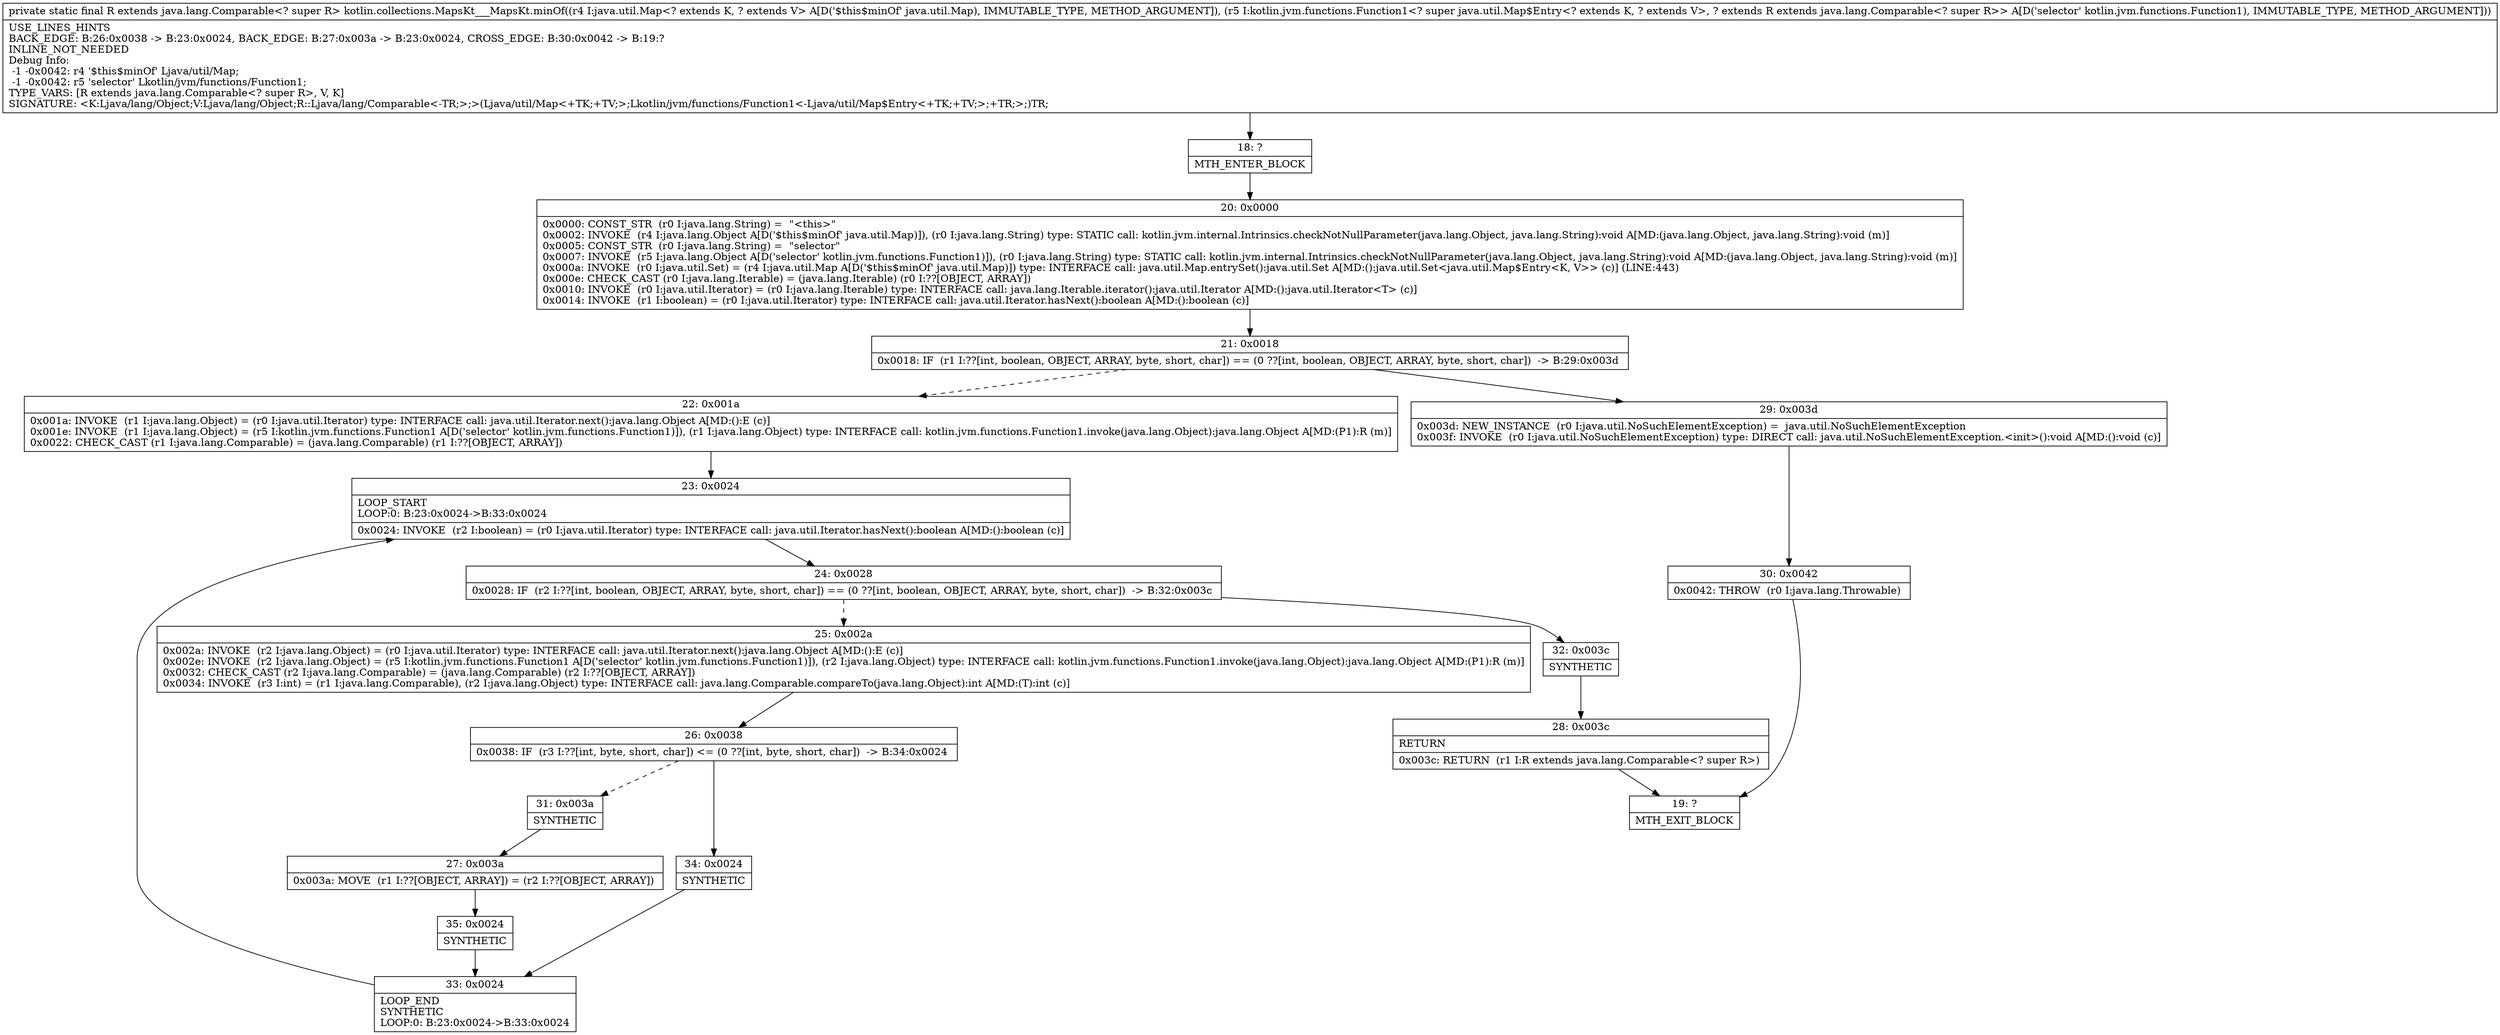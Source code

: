 digraph "CFG forkotlin.collections.MapsKt___MapsKt.minOf(Ljava\/util\/Map;Lkotlin\/jvm\/functions\/Function1;)Ljava\/lang\/Comparable;" {
Node_18 [shape=record,label="{18\:\ ?|MTH_ENTER_BLOCK\l}"];
Node_20 [shape=record,label="{20\:\ 0x0000|0x0000: CONST_STR  (r0 I:java.lang.String) =  \"\<this\>\" \l0x0002: INVOKE  (r4 I:java.lang.Object A[D('$this$minOf' java.util.Map)]), (r0 I:java.lang.String) type: STATIC call: kotlin.jvm.internal.Intrinsics.checkNotNullParameter(java.lang.Object, java.lang.String):void A[MD:(java.lang.Object, java.lang.String):void (m)]\l0x0005: CONST_STR  (r0 I:java.lang.String) =  \"selector\" \l0x0007: INVOKE  (r5 I:java.lang.Object A[D('selector' kotlin.jvm.functions.Function1)]), (r0 I:java.lang.String) type: STATIC call: kotlin.jvm.internal.Intrinsics.checkNotNullParameter(java.lang.Object, java.lang.String):void A[MD:(java.lang.Object, java.lang.String):void (m)]\l0x000a: INVOKE  (r0 I:java.util.Set) = (r4 I:java.util.Map A[D('$this$minOf' java.util.Map)]) type: INTERFACE call: java.util.Map.entrySet():java.util.Set A[MD:():java.util.Set\<java.util.Map$Entry\<K, V\>\> (c)] (LINE:443)\l0x000e: CHECK_CAST (r0 I:java.lang.Iterable) = (java.lang.Iterable) (r0 I:??[OBJECT, ARRAY]) \l0x0010: INVOKE  (r0 I:java.util.Iterator) = (r0 I:java.lang.Iterable) type: INTERFACE call: java.lang.Iterable.iterator():java.util.Iterator A[MD:():java.util.Iterator\<T\> (c)]\l0x0014: INVOKE  (r1 I:boolean) = (r0 I:java.util.Iterator) type: INTERFACE call: java.util.Iterator.hasNext():boolean A[MD:():boolean (c)]\l}"];
Node_21 [shape=record,label="{21\:\ 0x0018|0x0018: IF  (r1 I:??[int, boolean, OBJECT, ARRAY, byte, short, char]) == (0 ??[int, boolean, OBJECT, ARRAY, byte, short, char])  \-\> B:29:0x003d \l}"];
Node_22 [shape=record,label="{22\:\ 0x001a|0x001a: INVOKE  (r1 I:java.lang.Object) = (r0 I:java.util.Iterator) type: INTERFACE call: java.util.Iterator.next():java.lang.Object A[MD:():E (c)]\l0x001e: INVOKE  (r1 I:java.lang.Object) = (r5 I:kotlin.jvm.functions.Function1 A[D('selector' kotlin.jvm.functions.Function1)]), (r1 I:java.lang.Object) type: INTERFACE call: kotlin.jvm.functions.Function1.invoke(java.lang.Object):java.lang.Object A[MD:(P1):R (m)]\l0x0022: CHECK_CAST (r1 I:java.lang.Comparable) = (java.lang.Comparable) (r1 I:??[OBJECT, ARRAY]) \l}"];
Node_23 [shape=record,label="{23\:\ 0x0024|LOOP_START\lLOOP:0: B:23:0x0024\-\>B:33:0x0024\l|0x0024: INVOKE  (r2 I:boolean) = (r0 I:java.util.Iterator) type: INTERFACE call: java.util.Iterator.hasNext():boolean A[MD:():boolean (c)]\l}"];
Node_24 [shape=record,label="{24\:\ 0x0028|0x0028: IF  (r2 I:??[int, boolean, OBJECT, ARRAY, byte, short, char]) == (0 ??[int, boolean, OBJECT, ARRAY, byte, short, char])  \-\> B:32:0x003c \l}"];
Node_25 [shape=record,label="{25\:\ 0x002a|0x002a: INVOKE  (r2 I:java.lang.Object) = (r0 I:java.util.Iterator) type: INTERFACE call: java.util.Iterator.next():java.lang.Object A[MD:():E (c)]\l0x002e: INVOKE  (r2 I:java.lang.Object) = (r5 I:kotlin.jvm.functions.Function1 A[D('selector' kotlin.jvm.functions.Function1)]), (r2 I:java.lang.Object) type: INTERFACE call: kotlin.jvm.functions.Function1.invoke(java.lang.Object):java.lang.Object A[MD:(P1):R (m)]\l0x0032: CHECK_CAST (r2 I:java.lang.Comparable) = (java.lang.Comparable) (r2 I:??[OBJECT, ARRAY]) \l0x0034: INVOKE  (r3 I:int) = (r1 I:java.lang.Comparable), (r2 I:java.lang.Object) type: INTERFACE call: java.lang.Comparable.compareTo(java.lang.Object):int A[MD:(T):int (c)]\l}"];
Node_26 [shape=record,label="{26\:\ 0x0038|0x0038: IF  (r3 I:??[int, byte, short, char]) \<= (0 ??[int, byte, short, char])  \-\> B:34:0x0024 \l}"];
Node_31 [shape=record,label="{31\:\ 0x003a|SYNTHETIC\l}"];
Node_27 [shape=record,label="{27\:\ 0x003a|0x003a: MOVE  (r1 I:??[OBJECT, ARRAY]) = (r2 I:??[OBJECT, ARRAY]) \l}"];
Node_35 [shape=record,label="{35\:\ 0x0024|SYNTHETIC\l}"];
Node_33 [shape=record,label="{33\:\ 0x0024|LOOP_END\lSYNTHETIC\lLOOP:0: B:23:0x0024\-\>B:33:0x0024\l}"];
Node_34 [shape=record,label="{34\:\ 0x0024|SYNTHETIC\l}"];
Node_32 [shape=record,label="{32\:\ 0x003c|SYNTHETIC\l}"];
Node_28 [shape=record,label="{28\:\ 0x003c|RETURN\l|0x003c: RETURN  (r1 I:R extends java.lang.Comparable\<? super R\>) \l}"];
Node_19 [shape=record,label="{19\:\ ?|MTH_EXIT_BLOCK\l}"];
Node_29 [shape=record,label="{29\:\ 0x003d|0x003d: NEW_INSTANCE  (r0 I:java.util.NoSuchElementException) =  java.util.NoSuchElementException \l0x003f: INVOKE  (r0 I:java.util.NoSuchElementException) type: DIRECT call: java.util.NoSuchElementException.\<init\>():void A[MD:():void (c)]\l}"];
Node_30 [shape=record,label="{30\:\ 0x0042|0x0042: THROW  (r0 I:java.lang.Throwable) \l}"];
MethodNode[shape=record,label="{private static final R extends java.lang.Comparable\<? super R\> kotlin.collections.MapsKt___MapsKt.minOf((r4 I:java.util.Map\<? extends K, ? extends V\> A[D('$this$minOf' java.util.Map), IMMUTABLE_TYPE, METHOD_ARGUMENT]), (r5 I:kotlin.jvm.functions.Function1\<? super java.util.Map$Entry\<? extends K, ? extends V\>, ? extends R extends java.lang.Comparable\<? super R\>\> A[D('selector' kotlin.jvm.functions.Function1), IMMUTABLE_TYPE, METHOD_ARGUMENT]))  | USE_LINES_HINTS\lBACK_EDGE: B:26:0x0038 \-\> B:23:0x0024, BACK_EDGE: B:27:0x003a \-\> B:23:0x0024, CROSS_EDGE: B:30:0x0042 \-\> B:19:?\lINLINE_NOT_NEEDED\lDebug Info:\l  \-1 \-0x0042: r4 '$this$minOf' Ljava\/util\/Map;\l  \-1 \-0x0042: r5 'selector' Lkotlin\/jvm\/functions\/Function1;\lTYPE_VARS: [R extends java.lang.Comparable\<? super R\>, V, K]\lSIGNATURE: \<K:Ljava\/lang\/Object;V:Ljava\/lang\/Object;R::Ljava\/lang\/Comparable\<\-TR;\>;\>(Ljava\/util\/Map\<+TK;+TV;\>;Lkotlin\/jvm\/functions\/Function1\<\-Ljava\/util\/Map$Entry\<+TK;+TV;\>;+TR;\>;)TR;\l}"];
MethodNode -> Node_18;Node_18 -> Node_20;
Node_20 -> Node_21;
Node_21 -> Node_22[style=dashed];
Node_21 -> Node_29;
Node_22 -> Node_23;
Node_23 -> Node_24;
Node_24 -> Node_25[style=dashed];
Node_24 -> Node_32;
Node_25 -> Node_26;
Node_26 -> Node_31[style=dashed];
Node_26 -> Node_34;
Node_31 -> Node_27;
Node_27 -> Node_35;
Node_35 -> Node_33;
Node_33 -> Node_23;
Node_34 -> Node_33;
Node_32 -> Node_28;
Node_28 -> Node_19;
Node_29 -> Node_30;
Node_30 -> Node_19;
}

